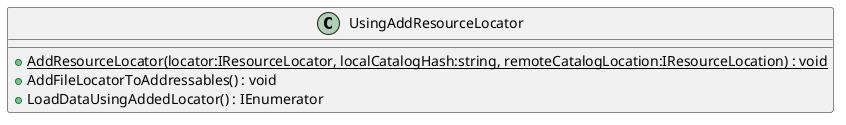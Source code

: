 @startuml
class UsingAddResourceLocator {
    + {static} AddResourceLocator(locator:IResourceLocator, localCatalogHash:string, remoteCatalogLocation:IResourceLocation) : void
    + AddFileLocatorToAddressables() : void
    + LoadDataUsingAddedLocator() : IEnumerator
}
@enduml
